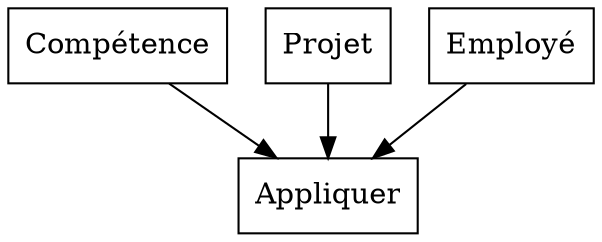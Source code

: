 // Generated by Mocodo 4.0.2

digraph {
  node [shape=box]
  "Compétence" -> "Appliquer"
  "Projet" -> "Appliquer"
  "Employé" -> "Appliquer"
}
